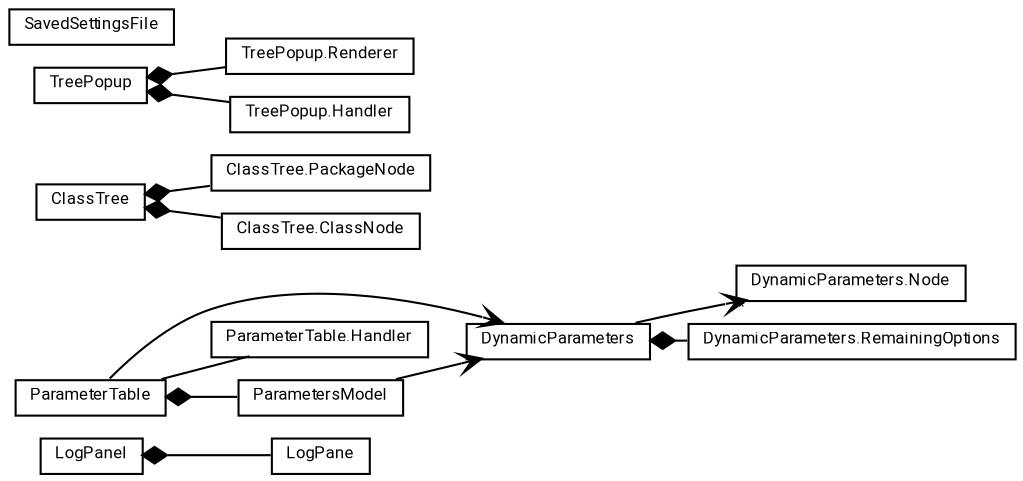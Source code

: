 #!/usr/local/bin/dot
#
# Class diagram 
# Generated by UMLGraph version R5_7_2-60-g0e99a6 (http://www.spinellis.gr/umlgraph/)
#

digraph G {
	graph [fontnames="svg"]
	edge [fontname="Roboto",fontsize=7,labelfontname="Roboto",labelfontsize=7,color="black"];
	node [fontname="Roboto",fontcolor="black",fontsize=8,shape=plaintext,margin=0,width=0,height=0];
	nodesep=0.15;
	ranksep=0.25;
	rankdir=LR;
	// de.lmu.ifi.dbs.elki.gui.util.LogPane
	c590524 [label=<<table title="de.lmu.ifi.dbs.elki.gui.util.LogPane" border="0" cellborder="1" cellspacing="0" cellpadding="2" href="LogPane.html" target="_parent">
		<tr><td><table border="0" cellspacing="0" cellpadding="1">
		<tr><td align="center" balign="center"> <font face="Roboto">LogPane</font> </td></tr>
		</table></td></tr>
		</table>>, URL="LogPane.html"];
	// de.lmu.ifi.dbs.elki.gui.util.DynamicParameters
	c590526 [label=<<table title="de.lmu.ifi.dbs.elki.gui.util.DynamicParameters" border="0" cellborder="1" cellspacing="0" cellpadding="2" href="DynamicParameters.html" target="_parent">
		<tr><td><table border="0" cellspacing="0" cellpadding="1">
		<tr><td align="center" balign="center"> <font face="Roboto">DynamicParameters</font> </td></tr>
		</table></td></tr>
		</table>>, URL="DynamicParameters.html"];
	// de.lmu.ifi.dbs.elki.gui.util.DynamicParameters.Node
	c590527 [label=<<table title="de.lmu.ifi.dbs.elki.gui.util.DynamicParameters.Node" border="0" cellborder="1" cellspacing="0" cellpadding="2" href="DynamicParameters.Node.html" target="_parent">
		<tr><td><table border="0" cellspacing="0" cellpadding="1">
		<tr><td align="center" balign="center"> <font face="Roboto">DynamicParameters.Node</font> </td></tr>
		</table></td></tr>
		</table>>, URL="DynamicParameters.Node.html"];
	// de.lmu.ifi.dbs.elki.gui.util.DynamicParameters.RemainingOptions
	c590528 [label=<<table title="de.lmu.ifi.dbs.elki.gui.util.DynamicParameters.RemainingOptions" border="0" cellborder="1" cellspacing="0" cellpadding="2" href="DynamicParameters.RemainingOptions.html" target="_parent">
		<tr><td><table border="0" cellspacing="0" cellpadding="1">
		<tr><td align="center" balign="center"> <font face="Roboto">DynamicParameters.RemainingOptions</font> </td></tr>
		</table></td></tr>
		</table>>, URL="DynamicParameters.RemainingOptions.html"];
	// de.lmu.ifi.dbs.elki.gui.util.ParameterTable
	c590529 [label=<<table title="de.lmu.ifi.dbs.elki.gui.util.ParameterTable" border="0" cellborder="1" cellspacing="0" cellpadding="2" href="ParameterTable.html" target="_parent">
		<tr><td><table border="0" cellspacing="0" cellpadding="1">
		<tr><td align="center" balign="center"> <font face="Roboto">ParameterTable</font> </td></tr>
		</table></td></tr>
		</table>>, URL="ParameterTable.html"];
	// de.lmu.ifi.dbs.elki.gui.util.ParameterTable.Handler
	c590530 [label=<<table title="de.lmu.ifi.dbs.elki.gui.util.ParameterTable.Handler" border="0" cellborder="1" cellspacing="0" cellpadding="2" href="ParameterTable.Handler.html" target="_parent">
		<tr><td><table border="0" cellspacing="0" cellpadding="1">
		<tr><td align="center" balign="center"> <font face="Roboto">ParameterTable.Handler</font> </td></tr>
		</table></td></tr>
		</table>>, URL="ParameterTable.Handler.html"];
	// de.lmu.ifi.dbs.elki.gui.util.ParametersModel
	c590537 [label=<<table title="de.lmu.ifi.dbs.elki.gui.util.ParametersModel" border="0" cellborder="1" cellspacing="0" cellpadding="2" href="ParametersModel.html" target="_parent">
		<tr><td><table border="0" cellspacing="0" cellpadding="1">
		<tr><td align="center" balign="center"> <font face="Roboto">ParametersModel</font> </td></tr>
		</table></td></tr>
		</table>>, URL="ParametersModel.html"];
	// de.lmu.ifi.dbs.elki.gui.util.ClassTree
	c590538 [label=<<table title="de.lmu.ifi.dbs.elki.gui.util.ClassTree" border="0" cellborder="1" cellspacing="0" cellpadding="2" href="ClassTree.html" target="_parent">
		<tr><td><table border="0" cellspacing="0" cellpadding="1">
		<tr><td align="center" balign="center"> <font face="Roboto">ClassTree</font> </td></tr>
		</table></td></tr>
		</table>>, URL="ClassTree.html"];
	// de.lmu.ifi.dbs.elki.gui.util.ClassTree.PackageNode
	c590539 [label=<<table title="de.lmu.ifi.dbs.elki.gui.util.ClassTree.PackageNode" border="0" cellborder="1" cellspacing="0" cellpadding="2" href="ClassTree.PackageNode.html" target="_parent">
		<tr><td><table border="0" cellspacing="0" cellpadding="1">
		<tr><td align="center" balign="center"> <font face="Roboto">ClassTree.PackageNode</font> </td></tr>
		</table></td></tr>
		</table>>, URL="ClassTree.PackageNode.html"];
	// de.lmu.ifi.dbs.elki.gui.util.ClassTree.ClassNode
	c590540 [label=<<table title="de.lmu.ifi.dbs.elki.gui.util.ClassTree.ClassNode" border="0" cellborder="1" cellspacing="0" cellpadding="2" href="ClassTree.ClassNode.html" target="_parent">
		<tr><td><table border="0" cellspacing="0" cellpadding="1">
		<tr><td align="center" balign="center"> <font face="Roboto">ClassTree.ClassNode</font> </td></tr>
		</table></td></tr>
		</table>>, URL="ClassTree.ClassNode.html"];
	// de.lmu.ifi.dbs.elki.gui.util.TreePopup
	c590541 [label=<<table title="de.lmu.ifi.dbs.elki.gui.util.TreePopup" border="0" cellborder="1" cellspacing="0" cellpadding="2" href="TreePopup.html" target="_parent">
		<tr><td><table border="0" cellspacing="0" cellpadding="1">
		<tr><td align="center" balign="center"> <font face="Roboto">TreePopup</font> </td></tr>
		</table></td></tr>
		</table>>, URL="TreePopup.html"];
	// de.lmu.ifi.dbs.elki.gui.util.TreePopup.Renderer
	c590542 [label=<<table title="de.lmu.ifi.dbs.elki.gui.util.TreePopup.Renderer" border="0" cellborder="1" cellspacing="0" cellpadding="2" href="TreePopup.Renderer.html" target="_parent">
		<tr><td><table border="0" cellspacing="0" cellpadding="1">
		<tr><td align="center" balign="center"> <font face="Roboto">TreePopup.Renderer</font> </td></tr>
		</table></td></tr>
		</table>>, URL="TreePopup.Renderer.html"];
	// de.lmu.ifi.dbs.elki.gui.util.TreePopup.Handler
	c590543 [label=<<table title="de.lmu.ifi.dbs.elki.gui.util.TreePopup.Handler" border="0" cellborder="1" cellspacing="0" cellpadding="2" href="TreePopup.Handler.html" target="_parent">
		<tr><td><table border="0" cellspacing="0" cellpadding="1">
		<tr><td align="center" balign="center"> <font face="Roboto">TreePopup.Handler</font> </td></tr>
		</table></td></tr>
		</table>>, URL="TreePopup.Handler.html"];
	// de.lmu.ifi.dbs.elki.gui.util.SavedSettingsFile
	c590544 [label=<<table title="de.lmu.ifi.dbs.elki.gui.util.SavedSettingsFile" border="0" cellborder="1" cellspacing="0" cellpadding="2" href="SavedSettingsFile.html" target="_parent">
		<tr><td><table border="0" cellspacing="0" cellpadding="1">
		<tr><td align="center" balign="center"> <font face="Roboto">SavedSettingsFile</font> </td></tr>
		</table></td></tr>
		</table>>, URL="SavedSettingsFile.html"];
	// de.lmu.ifi.dbs.elki.gui.util.LogPanel
	c590545 [label=<<table title="de.lmu.ifi.dbs.elki.gui.util.LogPanel" border="0" cellborder="1" cellspacing="0" cellpadding="2" href="LogPanel.html" target="_parent">
		<tr><td><table border="0" cellspacing="0" cellpadding="1">
		<tr><td align="center" balign="center"> <font face="Roboto">LogPanel</font> </td></tr>
		</table></td></tr>
		</table>>, URL="LogPanel.html"];
	// de.lmu.ifi.dbs.elki.gui.util.DynamicParameters composed de.lmu.ifi.dbs.elki.gui.util.DynamicParameters.RemainingOptions
	c590526 -> c590528 [arrowhead=none,arrowtail=diamond,dir=back,weight=6];
	// de.lmu.ifi.dbs.elki.gui.util.ParameterTable composed de.lmu.ifi.dbs.elki.gui.util.ParametersModel
	c590529 -> c590537 [arrowhead=none,arrowtail=diamond,dir=back,weight=6];
	// de.lmu.ifi.dbs.elki.gui.util.ParameterTable assoc de.lmu.ifi.dbs.elki.gui.util.ParameterTable.Handler
	c590529 -> c590530 [arrowhead=none,weight=2];
	// de.lmu.ifi.dbs.elki.gui.util.ClassTree composed de.lmu.ifi.dbs.elki.gui.util.ClassTree.PackageNode
	c590538 -> c590539 [arrowhead=none,arrowtail=diamond,dir=back,weight=6];
	// de.lmu.ifi.dbs.elki.gui.util.ClassTree composed de.lmu.ifi.dbs.elki.gui.util.ClassTree.ClassNode
	c590538 -> c590540 [arrowhead=none,arrowtail=diamond,dir=back,weight=6];
	// de.lmu.ifi.dbs.elki.gui.util.TreePopup composed de.lmu.ifi.dbs.elki.gui.util.TreePopup.Handler
	c590541 -> c590543 [arrowhead=none,arrowtail=diamond,dir=back,weight=6];
	// de.lmu.ifi.dbs.elki.gui.util.TreePopup composed de.lmu.ifi.dbs.elki.gui.util.TreePopup.Renderer
	c590541 -> c590542 [arrowhead=none,arrowtail=diamond,dir=back,weight=6];
	// de.lmu.ifi.dbs.elki.gui.util.LogPanel composed de.lmu.ifi.dbs.elki.gui.util.LogPane
	c590545 -> c590524 [arrowhead=none,arrowtail=diamond,dir=back,weight=6];
	// de.lmu.ifi.dbs.elki.gui.util.DynamicParameters navassoc de.lmu.ifi.dbs.elki.gui.util.DynamicParameters.Node
	c590526 -> c590527 [arrowhead=open,weight=1,headlabel="*"];
	// de.lmu.ifi.dbs.elki.gui.util.ParameterTable navassoc de.lmu.ifi.dbs.elki.gui.util.DynamicParameters
	c590529 -> c590526 [arrowhead=open,weight=1];
	// de.lmu.ifi.dbs.elki.gui.util.ParametersModel navassoc de.lmu.ifi.dbs.elki.gui.util.DynamicParameters
	c590537 -> c590526 [arrowhead=open,weight=1];
}

